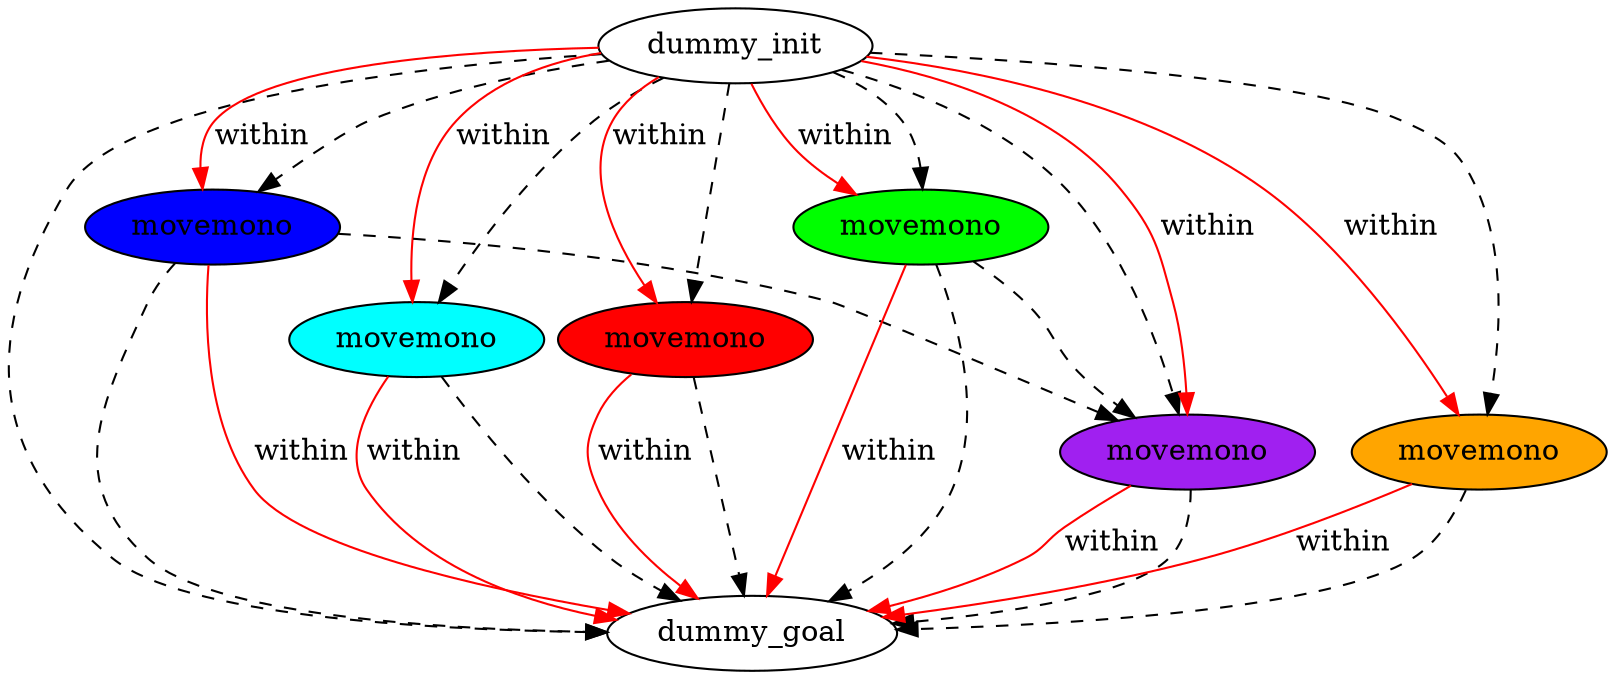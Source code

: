 digraph {
	"63349398-c3da-dd40-ad15-a8ed01802730" [label=dummy_init fillcolor=white style=filled]
	"fbd9e68a-96c8-fdfb-35cd-cf269153e4bd" [label=dummy_goal fillcolor=white style=filled]
	"8eb0af91-73b7-852c-ddf5-8bbda9120652" [label=movemono fillcolor=blue style=filled]
	"c035bc8a-5f2a-1cbe-f71e-dcf035d2b23d" [label=movemono fillcolor=cyan style=filled]
	"a6ffe0fb-66f0-c2dd-90b7-09661f9a5410" [label=movemono fillcolor=red style=filled]
	"d316cc24-6aa5-812e-f838-d0ed931b368c" [label=movemono fillcolor=green style=filled]
	"a6ec4656-a2c6-a546-8767-ebbbe3943160" [label=movemono fillcolor=purple style=filled]
	"35b43a53-2d2f-2c6a-d888-e6aa7d2f47ed" [label=movemono fillcolor=orange style=filled]
	"d316cc24-6aa5-812e-f838-d0ed931b368c" -> "a6ec4656-a2c6-a546-8767-ebbbe3943160" [color=black style=dashed]
	"35b43a53-2d2f-2c6a-d888-e6aa7d2f47ed" -> "fbd9e68a-96c8-fdfb-35cd-cf269153e4bd" [color=black style=dashed]
	"8eb0af91-73b7-852c-ddf5-8bbda9120652" -> "a6ec4656-a2c6-a546-8767-ebbbe3943160" [color=black style=dashed]
	"d316cc24-6aa5-812e-f838-d0ed931b368c" -> "fbd9e68a-96c8-fdfb-35cd-cf269153e4bd" [color=black style=dashed]
	"8eb0af91-73b7-852c-ddf5-8bbda9120652" -> "fbd9e68a-96c8-fdfb-35cd-cf269153e4bd" [color=black style=dashed]
	"63349398-c3da-dd40-ad15-a8ed01802730" -> "a6ffe0fb-66f0-c2dd-90b7-09661f9a5410" [color=black style=dashed]
	"a6ec4656-a2c6-a546-8767-ebbbe3943160" -> "fbd9e68a-96c8-fdfb-35cd-cf269153e4bd" [color=black style=dashed]
	"63349398-c3da-dd40-ad15-a8ed01802730" -> "c035bc8a-5f2a-1cbe-f71e-dcf035d2b23d" [color=black style=dashed]
	"63349398-c3da-dd40-ad15-a8ed01802730" -> "d316cc24-6aa5-812e-f838-d0ed931b368c" [color=black style=dashed]
	"c035bc8a-5f2a-1cbe-f71e-dcf035d2b23d" -> "fbd9e68a-96c8-fdfb-35cd-cf269153e4bd" [color=black style=dashed]
	"a6ffe0fb-66f0-c2dd-90b7-09661f9a5410" -> "fbd9e68a-96c8-fdfb-35cd-cf269153e4bd" [color=black style=dashed]
	"63349398-c3da-dd40-ad15-a8ed01802730" -> "8eb0af91-73b7-852c-ddf5-8bbda9120652" [color=black style=dashed]
	"63349398-c3da-dd40-ad15-a8ed01802730" -> "a6ec4656-a2c6-a546-8767-ebbbe3943160" [color=black style=dashed]
	"63349398-c3da-dd40-ad15-a8ed01802730" -> "35b43a53-2d2f-2c6a-d888-e6aa7d2f47ed" [color=black style=dashed]
	"63349398-c3da-dd40-ad15-a8ed01802730" -> "fbd9e68a-96c8-fdfb-35cd-cf269153e4bd" [color=black style=dashed]
	"63349398-c3da-dd40-ad15-a8ed01802730" -> "a6ec4656-a2c6-a546-8767-ebbbe3943160" [label=within color=red]
	"63349398-c3da-dd40-ad15-a8ed01802730" -> "a6ffe0fb-66f0-c2dd-90b7-09661f9a5410" [label=within color=red]
	"63349398-c3da-dd40-ad15-a8ed01802730" -> "d316cc24-6aa5-812e-f838-d0ed931b368c" [label=within color=red]
	"63349398-c3da-dd40-ad15-a8ed01802730" -> "8eb0af91-73b7-852c-ddf5-8bbda9120652" [label=within color=red]
	"35b43a53-2d2f-2c6a-d888-e6aa7d2f47ed" -> "fbd9e68a-96c8-fdfb-35cd-cf269153e4bd" [label=within color=red]
	"63349398-c3da-dd40-ad15-a8ed01802730" -> "c035bc8a-5f2a-1cbe-f71e-dcf035d2b23d" [label=within color=red]
	"c035bc8a-5f2a-1cbe-f71e-dcf035d2b23d" -> "fbd9e68a-96c8-fdfb-35cd-cf269153e4bd" [label=within color=red]
	"63349398-c3da-dd40-ad15-a8ed01802730" -> "35b43a53-2d2f-2c6a-d888-e6aa7d2f47ed" [label=within color=red]
	"a6ec4656-a2c6-a546-8767-ebbbe3943160" -> "fbd9e68a-96c8-fdfb-35cd-cf269153e4bd" [label=within color=red]
	"8eb0af91-73b7-852c-ddf5-8bbda9120652" -> "fbd9e68a-96c8-fdfb-35cd-cf269153e4bd" [label=within color=red]
	"a6ffe0fb-66f0-c2dd-90b7-09661f9a5410" -> "fbd9e68a-96c8-fdfb-35cd-cf269153e4bd" [label=within color=red]
	"d316cc24-6aa5-812e-f838-d0ed931b368c" -> "fbd9e68a-96c8-fdfb-35cd-cf269153e4bd" [label=within color=red]
}
